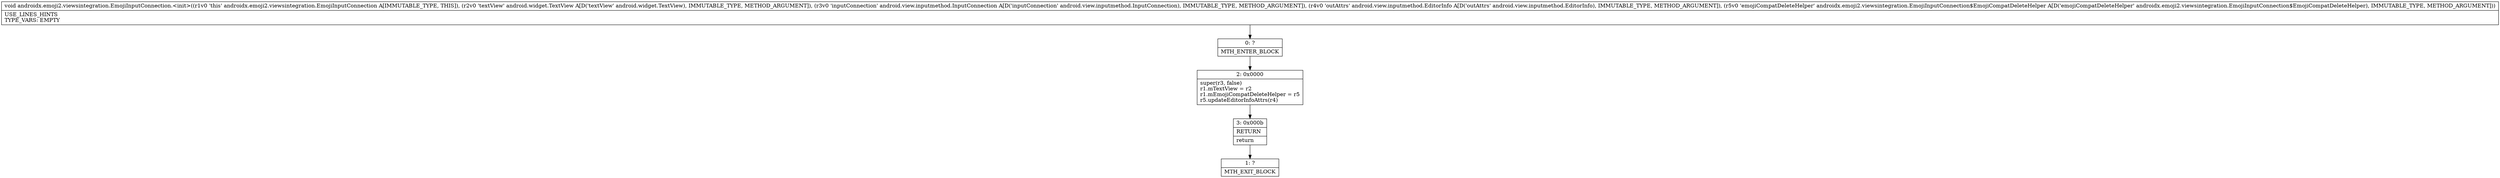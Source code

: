 digraph "CFG forandroidx.emoji2.viewsintegration.EmojiInputConnection.\<init\>(Landroid\/widget\/TextView;Landroid\/view\/inputmethod\/InputConnection;Landroid\/view\/inputmethod\/EditorInfo;Landroidx\/emoji2\/viewsintegration\/EmojiInputConnection$EmojiCompatDeleteHelper;)V" {
Node_0 [shape=record,label="{0\:\ ?|MTH_ENTER_BLOCK\l}"];
Node_2 [shape=record,label="{2\:\ 0x0000|super(r3, false)\lr1.mTextView = r2\lr1.mEmojiCompatDeleteHelper = r5\lr5.updateEditorInfoAttrs(r4)\l}"];
Node_3 [shape=record,label="{3\:\ 0x000b|RETURN\l|return\l}"];
Node_1 [shape=record,label="{1\:\ ?|MTH_EXIT_BLOCK\l}"];
MethodNode[shape=record,label="{void androidx.emoji2.viewsintegration.EmojiInputConnection.\<init\>((r1v0 'this' androidx.emoji2.viewsintegration.EmojiInputConnection A[IMMUTABLE_TYPE, THIS]), (r2v0 'textView' android.widget.TextView A[D('textView' android.widget.TextView), IMMUTABLE_TYPE, METHOD_ARGUMENT]), (r3v0 'inputConnection' android.view.inputmethod.InputConnection A[D('inputConnection' android.view.inputmethod.InputConnection), IMMUTABLE_TYPE, METHOD_ARGUMENT]), (r4v0 'outAttrs' android.view.inputmethod.EditorInfo A[D('outAttrs' android.view.inputmethod.EditorInfo), IMMUTABLE_TYPE, METHOD_ARGUMENT]), (r5v0 'emojiCompatDeleteHelper' androidx.emoji2.viewsintegration.EmojiInputConnection$EmojiCompatDeleteHelper A[D('emojiCompatDeleteHelper' androidx.emoji2.viewsintegration.EmojiInputConnection$EmojiCompatDeleteHelper), IMMUTABLE_TYPE, METHOD_ARGUMENT]))  | USE_LINES_HINTS\lTYPE_VARS: EMPTY\l}"];
MethodNode -> Node_0;Node_0 -> Node_2;
Node_2 -> Node_3;
Node_3 -> Node_1;
}

